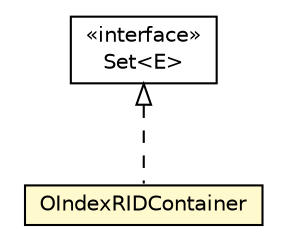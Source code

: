 #!/usr/local/bin/dot
#
# Class diagram 
# Generated by UMLGraph version R5_6-24-gf6e263 (http://www.umlgraph.org/)
#

digraph G {
	edge [fontname="Helvetica",fontsize=10,labelfontname="Helvetica",labelfontsize=10];
	node [fontname="Helvetica",fontsize=10,shape=plaintext];
	nodesep=0.25;
	ranksep=0.5;
	// com.orientechnologies.orient.core.storage.ridbag.sbtree.OIndexRIDContainer
	c4056120 [label=<<table title="com.orientechnologies.orient.core.storage.ridbag.sbtree.OIndexRIDContainer" border="0" cellborder="1" cellspacing="0" cellpadding="2" port="p" bgcolor="lemonChiffon" href="./OIndexRIDContainer.html">
		<tr><td><table border="0" cellspacing="0" cellpadding="1">
<tr><td align="center" balign="center"> OIndexRIDContainer </td></tr>
		</table></td></tr>
		</table>>, URL="./OIndexRIDContainer.html", fontname="Helvetica", fontcolor="black", fontsize=10.0];
	//com.orientechnologies.orient.core.storage.ridbag.sbtree.OIndexRIDContainer implements java.util.Set<E>
	c4057412:p -> c4056120:p [dir=back,arrowtail=empty,style=dashed];
	// java.util.Set<E>
	c4057412 [label=<<table title="java.util.Set" border="0" cellborder="1" cellspacing="0" cellpadding="2" port="p" href="http://java.sun.com/j2se/1.4.2/docs/api/java/util/Set.html">
		<tr><td><table border="0" cellspacing="0" cellpadding="1">
<tr><td align="center" balign="center"> &#171;interface&#187; </td></tr>
<tr><td align="center" balign="center"> Set&lt;E&gt; </td></tr>
		</table></td></tr>
		</table>>, URL="http://java.sun.com/j2se/1.4.2/docs/api/java/util/Set.html", fontname="Helvetica", fontcolor="black", fontsize=10.0];
}

